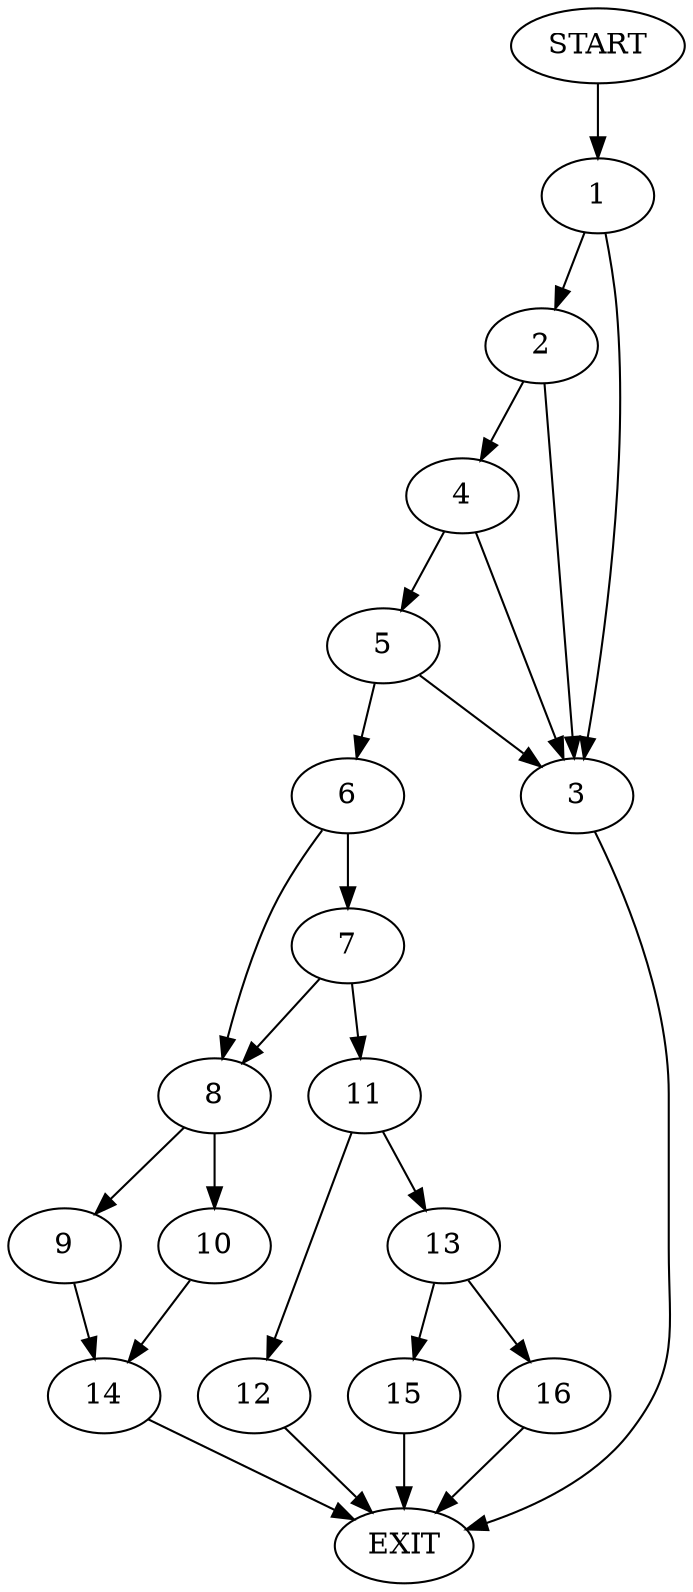 digraph {
0 [label="START"]
17 [label="EXIT"]
0 -> 1
1 -> 2
1 -> 3
2 -> 3
2 -> 4
3 -> 17
4 -> 5
4 -> 3
5 -> 6
5 -> 3
6 -> 7
6 -> 8
8 -> 9
8 -> 10
7 -> 11
7 -> 8
11 -> 12
11 -> 13
9 -> 14
10 -> 14
14 -> 17
13 -> 15
13 -> 16
12 -> 17
16 -> 17
15 -> 17
}
